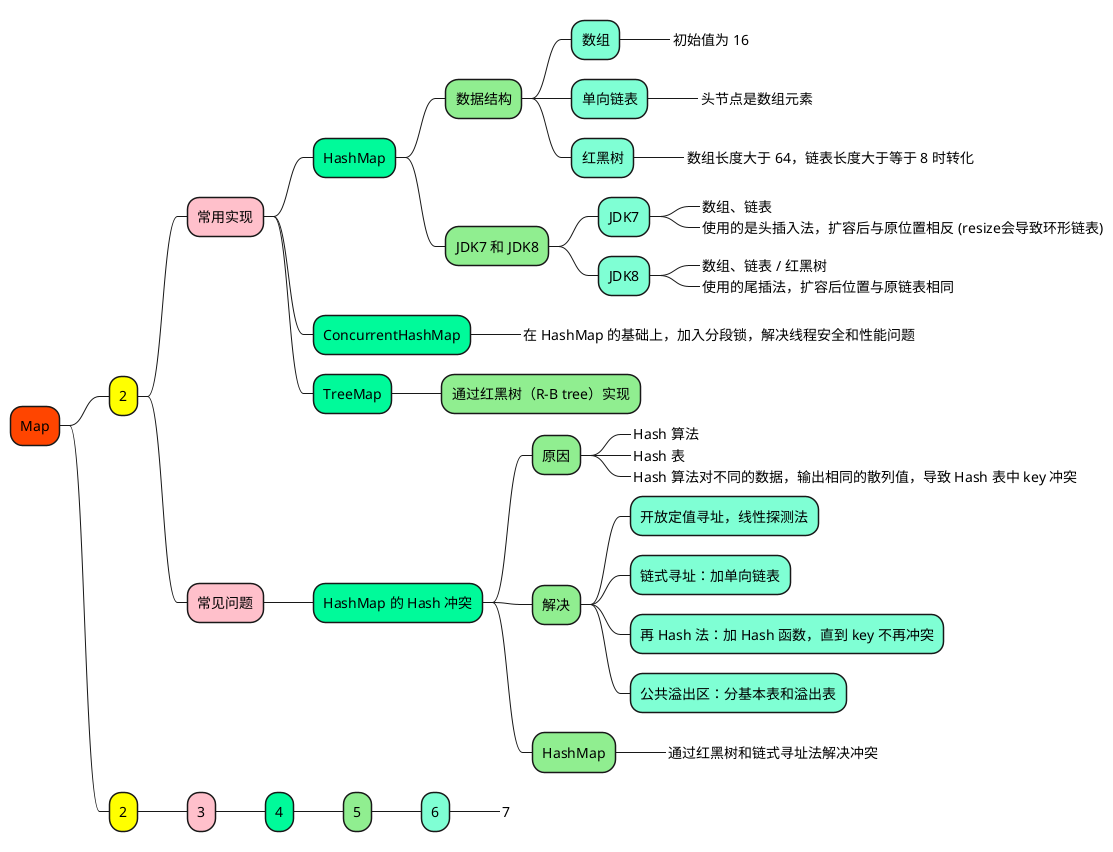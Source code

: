 @startmindmap

+[#OrangeRed] Map

++[#yellow] 2

+++[#Pink] 常用实现

++++[#MediumSpringGreen] HashMap

+++++[#LightGreen] 数据结构
++++++[#Aquamarine] 数组
+++++++[#Aquamarine]_ 初始值为 16
++++++[#Aquamarine] 单向链表
+++++++[#Aquamarine]_ 头节点是数组元素
++++++[#Aquamarine] 红黑树
+++++++[#Aquamarine]_ 数组长度大于 64，链表长度大于等于 8 时转化

+++++[#LightGreen] JDK7 和 JDK8
++++++[#Aquamarine] JDK7
+++++++[#Aquamarine]_ 数组、链表
+++++++[#Aquamarine]_ 使用的是头插入法，扩容后与原位置相反 (resize会导致环形链表)
++++++[#Aquamarine] JDK8
+++++++[#Aquamarine]_ 数组、链表 / 红黑树
+++++++[#Aquamarine]_ 使用的尾插法，扩容后位置与原链表相同


++++[#MediumSpringGreen] ConcurrentHashMap
+++++[#MediumSpringGreen]_ 在 HashMap 的基础上，加入分段锁，解决线程安全和性能问题

++++[#MediumSpringGreen] TreeMap
+++++[#LightGreen] 通过红黑树（R-B tree）实现


+++[#Pink] 常见问题

++++[#MediumSpringGreen] HashMap 的 Hash 冲突

+++++[#LightGreen] 原因
++++++[#Aquamarine]_ Hash 算法
++++++[#Aquamarine]_ Hash 表
++++++[#Aquamarine]_ Hash 算法对不同的数据，输出相同的散列值，导致 Hash 表中 key 冲突

+++++[#LightGreen] 解决
++++++[#Aquamarine] 开放定值寻址，线性探测法
++++++[#Aquamarine] 链式寻址：加单向链表
++++++[#Aquamarine] 再 Hash 法：加 Hash 函数，直到 key 不再冲突
++++++[#Aquamarine] 公共溢出区：分基本表和溢出表

+++++[#LightGreen] HashMap
++++++[#Aquamarine]_ 通过红黑树和链式寻址法解决冲突



++[#yellow] 2

+++[#Pink] 3

++++[#MediumSpringGreen] 4
+++++[#LightGreen] 5
++++++[#Aquamarine] 6
+++++++[#Aquamarine]_ 7


@endmindmap